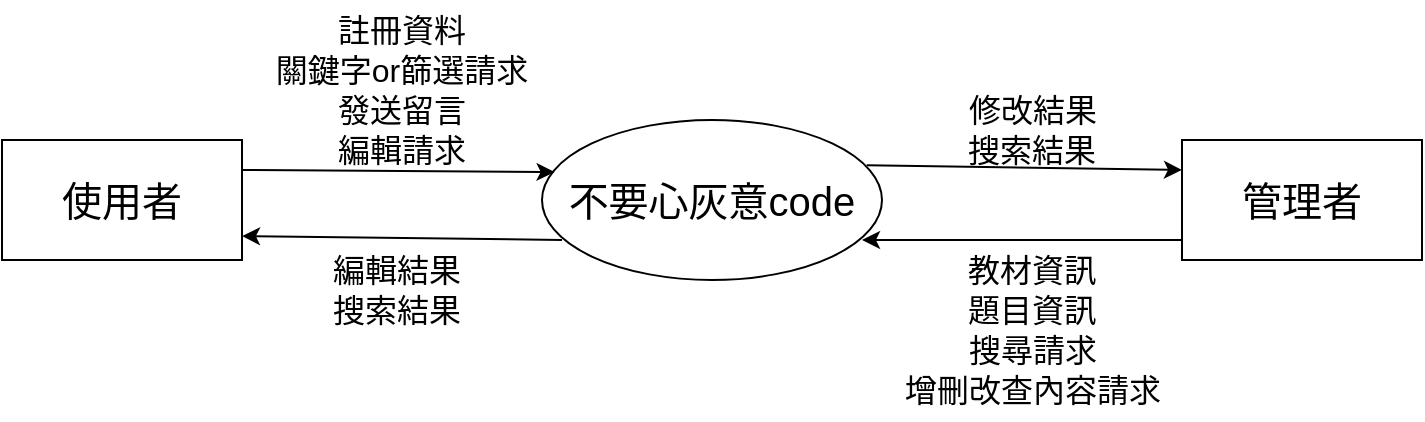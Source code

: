 <mxfile version="21.2.9" type="device">
  <diagram name="第 1 页" id="4fyE221IIqtbCXpCmiUh">
    <mxGraphModel dx="739" dy="438" grid="1" gridSize="10" guides="1" tooltips="1" connect="1" arrows="1" fold="1" page="1" pageScale="1" pageWidth="827" pageHeight="1169" math="0" shadow="0">
      <root>
        <mxCell id="0" />
        <mxCell id="1" parent="0" />
        <mxCell id="v05558dDQsiZNJkBCUnl-1" value="" style="ellipse;whiteSpace=wrap;html=1;" vertex="1" parent="1">
          <mxGeometry x="300" y="270" width="170" height="80" as="geometry" />
        </mxCell>
        <mxCell id="v05558dDQsiZNJkBCUnl-2" value="&lt;font style=&quot;font-size: 20px;&quot;&gt;不要心灰意code&lt;/font&gt;" style="text;html=1;strokeColor=none;fillColor=none;align=center;verticalAlign=middle;whiteSpace=wrap;rounded=0;" vertex="1" parent="1">
          <mxGeometry x="310" y="290" width="150" height="40" as="geometry" />
        </mxCell>
        <mxCell id="v05558dDQsiZNJkBCUnl-3" value="" style="rounded=0;whiteSpace=wrap;html=1;" vertex="1" parent="1">
          <mxGeometry x="30" y="280" width="120" height="60" as="geometry" />
        </mxCell>
        <mxCell id="v05558dDQsiZNJkBCUnl-4" value="" style="rounded=0;whiteSpace=wrap;html=1;" vertex="1" parent="1">
          <mxGeometry x="620" y="280" width="120" height="60" as="geometry" />
        </mxCell>
        <mxCell id="v05558dDQsiZNJkBCUnl-5" value="" style="endArrow=classic;html=1;rounded=0;exitX=1;exitY=0.25;exitDx=0;exitDy=0;entryX=0.037;entryY=0.325;entryDx=0;entryDy=0;entryPerimeter=0;" edge="1" parent="1" source="v05558dDQsiZNJkBCUnl-3" target="v05558dDQsiZNJkBCUnl-1">
          <mxGeometry width="50" height="50" relative="1" as="geometry">
            <mxPoint x="360" y="300" as="sourcePoint" />
            <mxPoint x="280" y="270" as="targetPoint" />
          </mxGeometry>
        </mxCell>
        <mxCell id="v05558dDQsiZNJkBCUnl-8" value="" style="endArrow=classic;html=1;rounded=0;entryX=0;entryY=0.25;entryDx=0;entryDy=0;exitX=0.955;exitY=0.283;exitDx=0;exitDy=0;exitPerimeter=0;" edge="1" parent="1" source="v05558dDQsiZNJkBCUnl-1" target="v05558dDQsiZNJkBCUnl-4">
          <mxGeometry width="50" height="50" relative="1" as="geometry">
            <mxPoint x="500" y="260" as="sourcePoint" />
            <mxPoint x="620" y="291" as="targetPoint" />
          </mxGeometry>
        </mxCell>
        <mxCell id="v05558dDQsiZNJkBCUnl-9" value="" style="endArrow=classic;html=1;rounded=0;entryX=1;entryY=1;entryDx=0;entryDy=0;" edge="1" parent="1" target="v05558dDQsiZNJkBCUnl-2">
          <mxGeometry width="50" height="50" relative="1" as="geometry">
            <mxPoint x="620" y="330" as="sourcePoint" />
            <mxPoint x="490" y="325" as="targetPoint" />
          </mxGeometry>
        </mxCell>
        <mxCell id="v05558dDQsiZNJkBCUnl-10" value="" style="endArrow=classic;html=1;rounded=0;exitX=0;exitY=1;exitDx=0;exitDy=0;entryX=0.975;entryY=0.658;entryDx=0;entryDy=0;entryPerimeter=0;" edge="1" parent="1" source="v05558dDQsiZNJkBCUnl-2">
          <mxGeometry width="50" height="50" relative="1" as="geometry">
            <mxPoint x="304" y="330" as="sourcePoint" />
            <mxPoint x="150" y="328" as="targetPoint" />
          </mxGeometry>
        </mxCell>
        <mxCell id="v05558dDQsiZNJkBCUnl-11" value="&lt;font style=&quot;font-size: 20px;&quot;&gt;使用者&lt;/font&gt;" style="text;html=1;strokeColor=none;fillColor=none;align=center;verticalAlign=middle;whiteSpace=wrap;rounded=0;" vertex="1" parent="1">
          <mxGeometry x="30" y="280" width="120" height="60" as="geometry" />
        </mxCell>
        <mxCell id="v05558dDQsiZNJkBCUnl-12" value="&lt;font style=&quot;font-size: 20px;&quot;&gt;管理者&lt;/font&gt;" style="text;html=1;strokeColor=none;fillColor=none;align=center;verticalAlign=middle;whiteSpace=wrap;rounded=0;" vertex="1" parent="1">
          <mxGeometry x="620" y="280" width="120" height="60" as="geometry" />
        </mxCell>
        <mxCell id="v05558dDQsiZNJkBCUnl-13" value="&lt;font style=&quot;font-size: 16px;&quot;&gt;註冊資料&lt;/font&gt;" style="text;html=1;strokeColor=none;fillColor=none;align=center;verticalAlign=middle;whiteSpace=wrap;rounded=0;" vertex="1" parent="1">
          <mxGeometry x="190" y="210" width="80" height="30" as="geometry" />
        </mxCell>
        <mxCell id="v05558dDQsiZNJkBCUnl-14" value="&lt;font style=&quot;font-size: 16px;&quot;&gt;關鍵字or篩選請求&lt;/font&gt;" style="text;html=1;strokeColor=none;fillColor=none;align=center;verticalAlign=middle;whiteSpace=wrap;rounded=0;" vertex="1" parent="1">
          <mxGeometry x="145" y="230" width="170" height="30" as="geometry" />
        </mxCell>
        <mxCell id="v05558dDQsiZNJkBCUnl-15" value="&lt;span style=&quot;font-size: 16px;&quot;&gt;發送留言&lt;/span&gt;" style="text;html=1;strokeColor=none;fillColor=none;align=center;verticalAlign=middle;whiteSpace=wrap;rounded=0;" vertex="1" parent="1">
          <mxGeometry x="195" y="250" width="70" height="30" as="geometry" />
        </mxCell>
        <mxCell id="v05558dDQsiZNJkBCUnl-16" value="&lt;font style=&quot;font-size: 16px;&quot;&gt;教材資訊&lt;/font&gt;" style="text;html=1;strokeColor=none;fillColor=none;align=center;verticalAlign=middle;whiteSpace=wrap;rounded=0;" vertex="1" parent="1">
          <mxGeometry x="510" y="330" width="70" height="30" as="geometry" />
        </mxCell>
        <mxCell id="v05558dDQsiZNJkBCUnl-17" value="&lt;font style=&quot;font-size: 16px;&quot;&gt;題目資訊&lt;/font&gt;" style="text;html=1;strokeColor=none;fillColor=none;align=center;verticalAlign=middle;whiteSpace=wrap;rounded=0;" vertex="1" parent="1">
          <mxGeometry x="510" y="350" width="70" height="30" as="geometry" />
        </mxCell>
        <mxCell id="v05558dDQsiZNJkBCUnl-18" value="&lt;font style=&quot;font-size: 16px;&quot;&gt;編輯請求&lt;/font&gt;" style="text;html=1;strokeColor=none;fillColor=none;align=center;verticalAlign=middle;whiteSpace=wrap;rounded=0;" vertex="1" parent="1">
          <mxGeometry x="195" y="270" width="70" height="30" as="geometry" />
        </mxCell>
        <mxCell id="v05558dDQsiZNJkBCUnl-20" value="&lt;font style=&quot;font-size: 16px;&quot;&gt;搜尋請求&lt;/font&gt;" style="text;html=1;strokeColor=none;fillColor=none;align=center;verticalAlign=middle;whiteSpace=wrap;rounded=0;" vertex="1" parent="1">
          <mxGeometry x="507.5" y="370" width="75" height="30" as="geometry" />
        </mxCell>
        <mxCell id="v05558dDQsiZNJkBCUnl-21" value="&lt;font style=&quot;font-size: 16px;&quot;&gt;搜索結果&lt;/font&gt;" style="text;html=1;strokeColor=none;fillColor=none;align=center;verticalAlign=middle;whiteSpace=wrap;rounded=0;" vertex="1" parent="1">
          <mxGeometry x="510" y="270" width="70" height="30" as="geometry" />
        </mxCell>
        <mxCell id="v05558dDQsiZNJkBCUnl-24" value="&lt;span style=&quot;font-size: 16px;&quot;&gt;增刪改查內容請求&lt;/span&gt;" style="text;html=1;strokeColor=none;fillColor=none;align=center;verticalAlign=middle;whiteSpace=wrap;rounded=0;" vertex="1" parent="1">
          <mxGeometry x="477.5" y="390" width="135" height="30" as="geometry" />
        </mxCell>
        <mxCell id="v05558dDQsiZNJkBCUnl-25" value="&lt;font style=&quot;font-size: 16px;&quot;&gt;修改結果&lt;/font&gt;" style="text;html=1;strokeColor=none;fillColor=none;align=center;verticalAlign=middle;whiteSpace=wrap;rounded=0;" vertex="1" parent="1">
          <mxGeometry x="507.5" y="250" width="75" height="30" as="geometry" />
        </mxCell>
        <mxCell id="v05558dDQsiZNJkBCUnl-26" value="&lt;font style=&quot;font-size: 16px;&quot;&gt;編輯結果&lt;/font&gt;" style="text;html=1;strokeColor=none;fillColor=none;align=center;verticalAlign=middle;whiteSpace=wrap;rounded=0;" vertex="1" parent="1">
          <mxGeometry x="190" y="330" width="75" height="30" as="geometry" />
        </mxCell>
        <mxCell id="v05558dDQsiZNJkBCUnl-27" value="&lt;font style=&quot;font-size: 16px;&quot;&gt;搜索結果&lt;/font&gt;" style="text;html=1;strokeColor=none;fillColor=none;align=center;verticalAlign=middle;whiteSpace=wrap;rounded=0;" vertex="1" parent="1">
          <mxGeometry x="190" y="350" width="75" height="30" as="geometry" />
        </mxCell>
      </root>
    </mxGraphModel>
  </diagram>
</mxfile>

